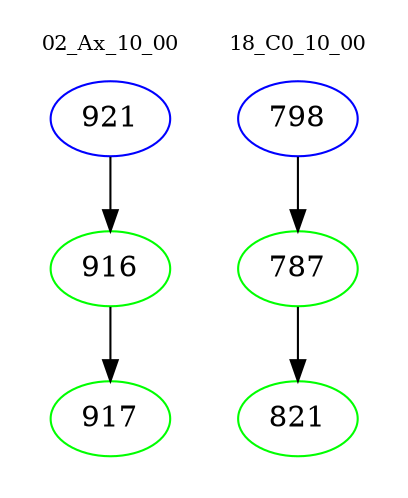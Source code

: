 digraph{
subgraph cluster_0 {
color = white
label = "02_Ax_10_00";
fontsize=10;
T0_921 [label="921", color="blue"]
T0_921 -> T0_916 [color="black"]
T0_916 [label="916", color="green"]
T0_916 -> T0_917 [color="black"]
T0_917 [label="917", color="green"]
}
subgraph cluster_1 {
color = white
label = "18_C0_10_00";
fontsize=10;
T1_798 [label="798", color="blue"]
T1_798 -> T1_787 [color="black"]
T1_787 [label="787", color="green"]
T1_787 -> T1_821 [color="black"]
T1_821 [label="821", color="green"]
}
}
